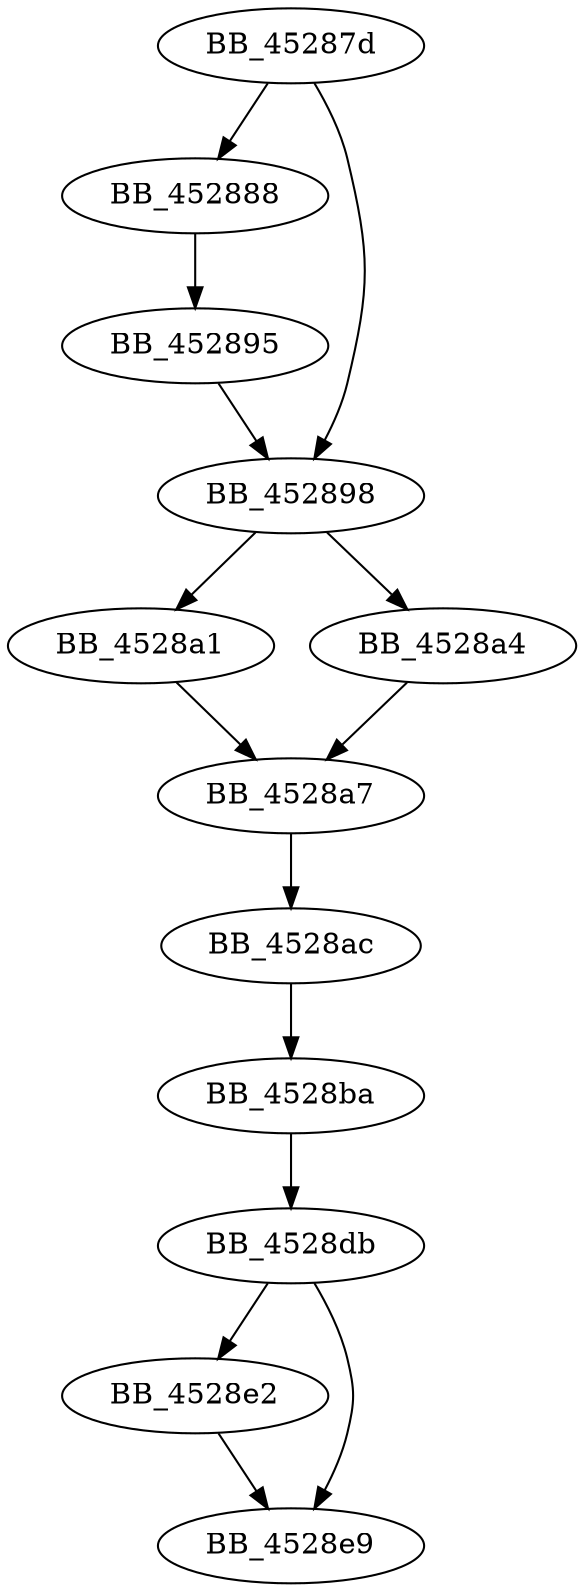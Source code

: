 DiGraph sub_45287D{
BB_45287d->BB_452888
BB_45287d->BB_452898
BB_452888->BB_452895
BB_452895->BB_452898
BB_452898->BB_4528a1
BB_452898->BB_4528a4
BB_4528a1->BB_4528a7
BB_4528a4->BB_4528a7
BB_4528a7->BB_4528ac
BB_4528ac->BB_4528ba
BB_4528ba->BB_4528db
BB_4528db->BB_4528e2
BB_4528db->BB_4528e9
BB_4528e2->BB_4528e9
}
